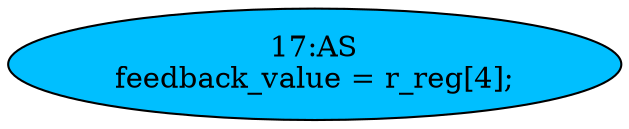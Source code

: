strict digraph "" {
	node [label="\N"];
	"17:AS"	[ast="<pyverilog.vparser.ast.Assign object at 0x7f407b1e5dd0>",
		def_var="['feedback_value']",
		fillcolor=deepskyblue,
		label="17:AS
feedback_value = r_reg[4];",
		statements="[]",
		style=filled,
		typ=Assign,
		use_var="['r_reg']"];
}
